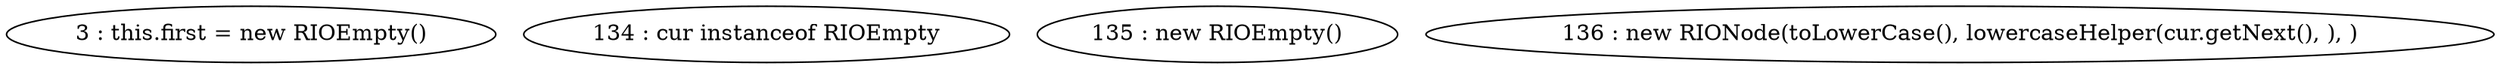 digraph G {
"3 : this.first = new RIOEmpty()"
"134 : cur instanceof RIOEmpty"
"135 : new RIOEmpty()"
"136 : new RIONode(toLowerCase(), lowercaseHelper(cur.getNext(), ), )"
}